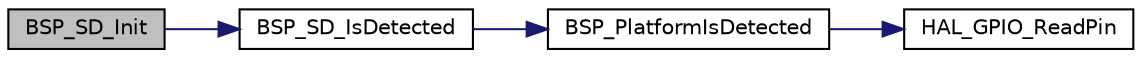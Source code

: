 digraph "BSP_SD_Init"
{
 // LATEX_PDF_SIZE
  edge [fontname="Helvetica",fontsize="10",labelfontname="Helvetica",labelfontsize="10"];
  node [fontname="Helvetica",fontsize="10",shape=record];
  rankdir="LR";
  Node1 [label="BSP_SD_Init",height=0.2,width=0.4,color="black", fillcolor="grey75", style="filled", fontcolor="black",tooltip="Initializes the SD card device."];
  Node1 -> Node2 [color="midnightblue",fontsize="10",style="solid",fontname="Helvetica"];
  Node2 [label="BSP_SD_IsDetected",height=0.2,width=0.4,color="black", fillcolor="white", style="filled",URL="$bsp__driver__sd_8c.html#a80c0a2c6722e29b76aa3e3d8a57ee27a",tooltip="Detects if SD card is correctly plugged in the memory slot or not."];
  Node2 -> Node3 [color="midnightblue",fontsize="10",style="solid",fontname="Helvetica"];
  Node3 [label="BSP_PlatformIsDetected",height=0.2,width=0.4,color="black", fillcolor="white", style="filled",URL="$fatfs__platform_8c.html#aa64443bad1703927b76af9ab0ddd443d",tooltip=" "];
  Node3 -> Node4 [color="midnightblue",fontsize="10",style="solid",fontname="Helvetica"];
  Node4 [label="HAL_GPIO_ReadPin",height=0.2,width=0.4,color="black", fillcolor="white", style="filled",URL="$group___g_p_i_o___exported___functions___group2.html#gaf2b819ea6551319ddd5670db318d2e4e",tooltip=" "];
}
